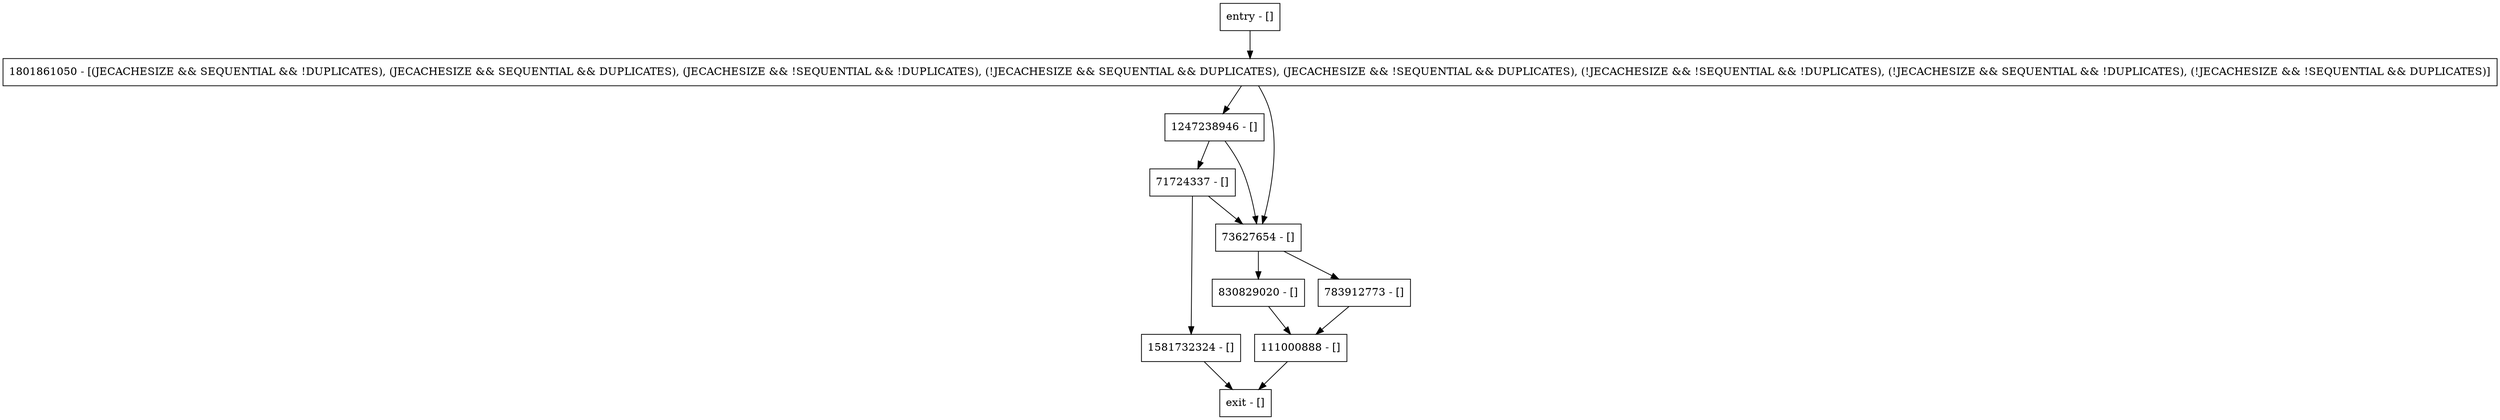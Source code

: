 digraph isBINDelta {
node [shape=record];
1801861050 [label="1801861050 - [(JECACHESIZE && SEQUENTIAL && !DUPLICATES), (JECACHESIZE && SEQUENTIAL && DUPLICATES), (JECACHESIZE && !SEQUENTIAL && !DUPLICATES), (!JECACHESIZE && SEQUENTIAL && DUPLICATES), (JECACHESIZE && !SEQUENTIAL && DUPLICATES), (!JECACHESIZE && !SEQUENTIAL && !DUPLICATES), (!JECACHESIZE && SEQUENTIAL && !DUPLICATES), (!JECACHESIZE && !SEQUENTIAL && DUPLICATES)]"];
entry [label="entry - []"];
exit [label="exit - []"];
1581732324 [label="1581732324 - []"];
1247238946 [label="1247238946 - []"];
73627654 [label="73627654 - []"];
783912773 [label="783912773 - []"];
71724337 [label="71724337 - []"];
830829020 [label="830829020 - []"];
111000888 [label="111000888 - []"];
entry;
exit;
1801861050 -> 1247238946;
1801861050 -> 73627654;
entry -> 1801861050;
1581732324 -> exit;
1247238946 -> 73627654;
1247238946 -> 71724337;
73627654 -> 783912773;
73627654 -> 830829020;
783912773 -> 111000888;
71724337 -> 1581732324;
71724337 -> 73627654;
830829020 -> 111000888;
111000888 -> exit;
}
